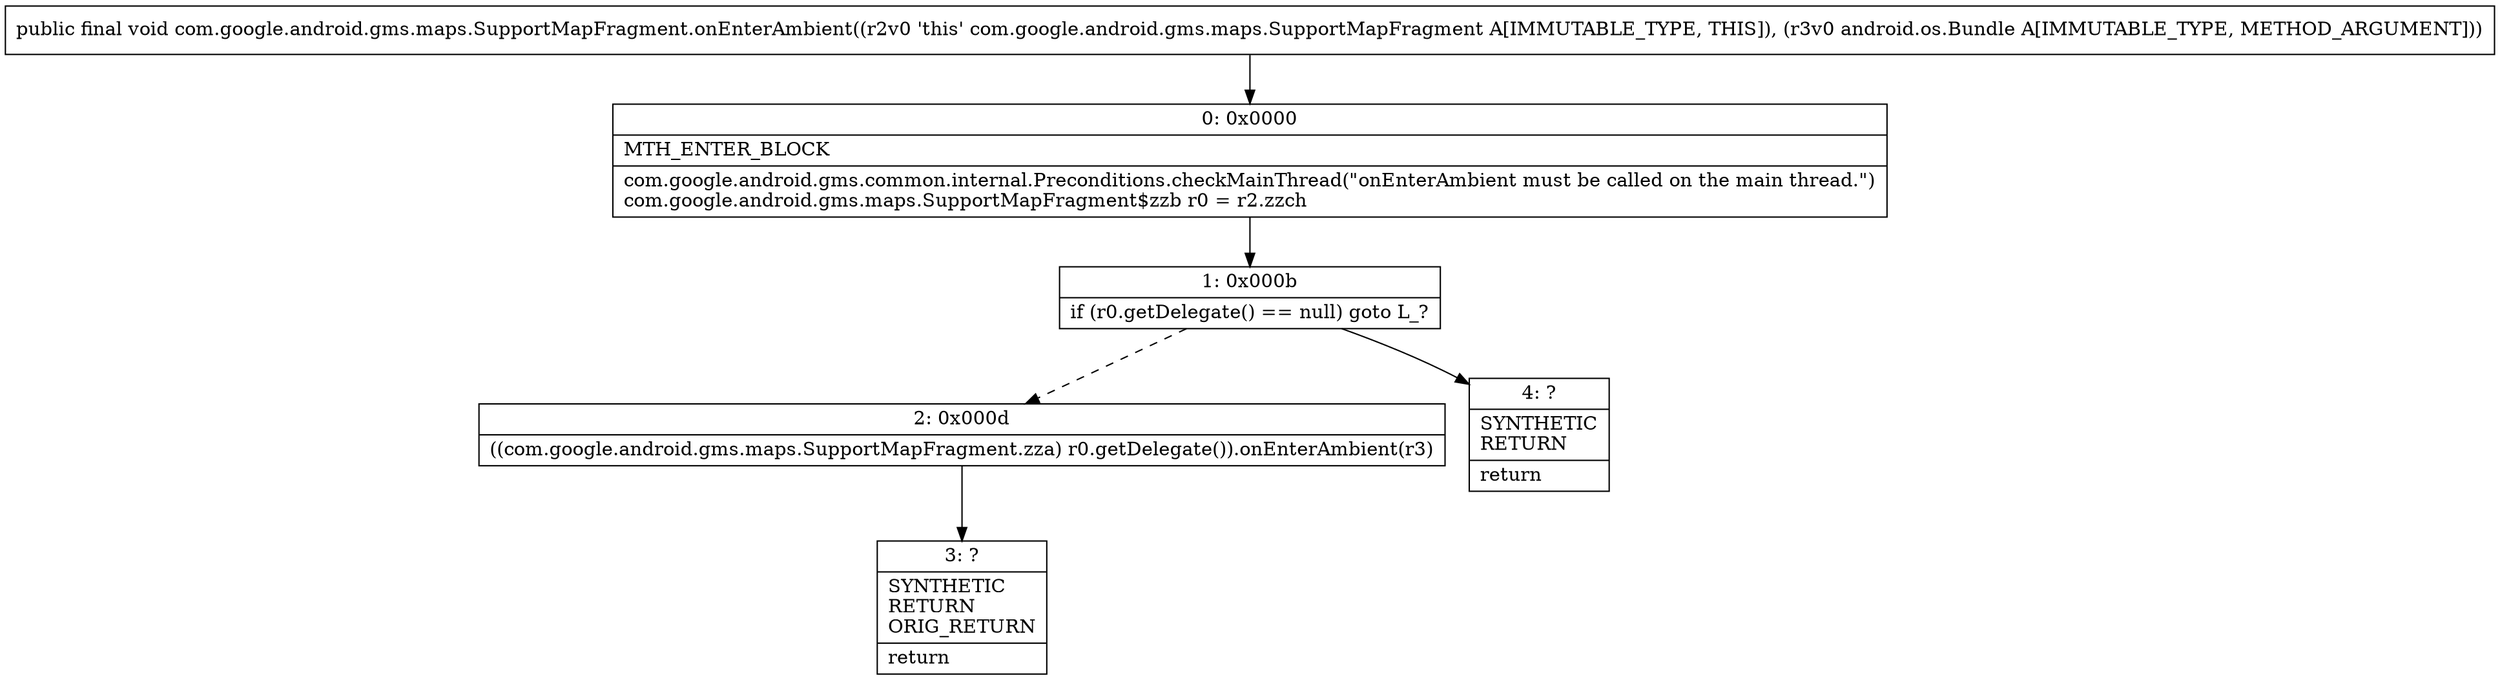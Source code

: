 digraph "CFG forcom.google.android.gms.maps.SupportMapFragment.onEnterAmbient(Landroid\/os\/Bundle;)V" {
Node_0 [shape=record,label="{0\:\ 0x0000|MTH_ENTER_BLOCK\l|com.google.android.gms.common.internal.Preconditions.checkMainThread(\"onEnterAmbient must be called on the main thread.\")\lcom.google.android.gms.maps.SupportMapFragment$zzb r0 = r2.zzch\l}"];
Node_1 [shape=record,label="{1\:\ 0x000b|if (r0.getDelegate() == null) goto L_?\l}"];
Node_2 [shape=record,label="{2\:\ 0x000d|((com.google.android.gms.maps.SupportMapFragment.zza) r0.getDelegate()).onEnterAmbient(r3)\l}"];
Node_3 [shape=record,label="{3\:\ ?|SYNTHETIC\lRETURN\lORIG_RETURN\l|return\l}"];
Node_4 [shape=record,label="{4\:\ ?|SYNTHETIC\lRETURN\l|return\l}"];
MethodNode[shape=record,label="{public final void com.google.android.gms.maps.SupportMapFragment.onEnterAmbient((r2v0 'this' com.google.android.gms.maps.SupportMapFragment A[IMMUTABLE_TYPE, THIS]), (r3v0 android.os.Bundle A[IMMUTABLE_TYPE, METHOD_ARGUMENT])) }"];
MethodNode -> Node_0;
Node_0 -> Node_1;
Node_1 -> Node_2[style=dashed];
Node_1 -> Node_4;
Node_2 -> Node_3;
}

